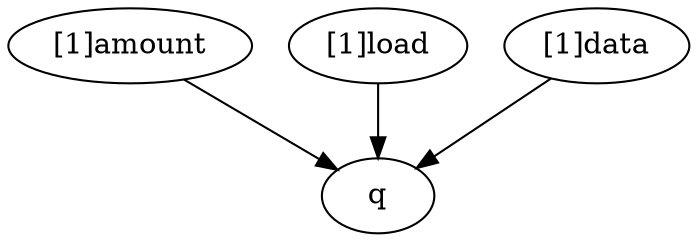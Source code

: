 strict digraph "" {
	q	[complexity=0,
		importance=0.454545232098,
		rank=0.0];
	"[1]amount"	[complexity=6,
		importance=1.09090872016,
		rank=0.181818120027];
	"[1]amount" -> q;
	"[1]load"	[complexity=1,
		importance=1.09090872016,
		rank=1.09090872016];
	"[1]load" -> q;
	"[1]data"	[complexity=6,
		importance=1.09090872016,
		rank=0.181818120027];
	"[1]data" -> q;
}
